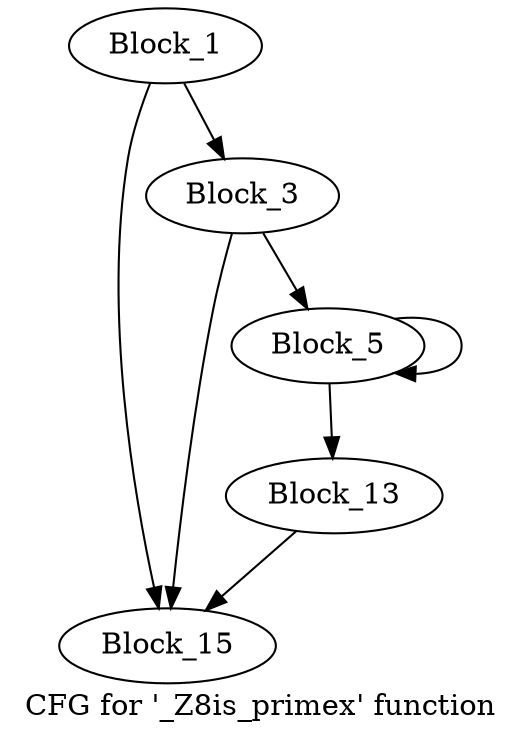 digraph "CFG for '_Z8is_primex' function" {
	label="CFG for '_Z8is_primex' function";

	block_1 [label="Block_1"];
	block_1:s0 -> block_15;
	block_1:s1 -> block_3;
	block_3 [label="Block_3"];
	block_3:s0 -> block_15;
	block_3:s1 -> block_5;
	block_5 [label="Block_5"];
	block_5:s0 -> block_13;
	block_5:s1 -> block_5;
	block_13 [label="Block_13"];
	block_13 -> block_15;
	block_15 [label="Block_15"];
}
